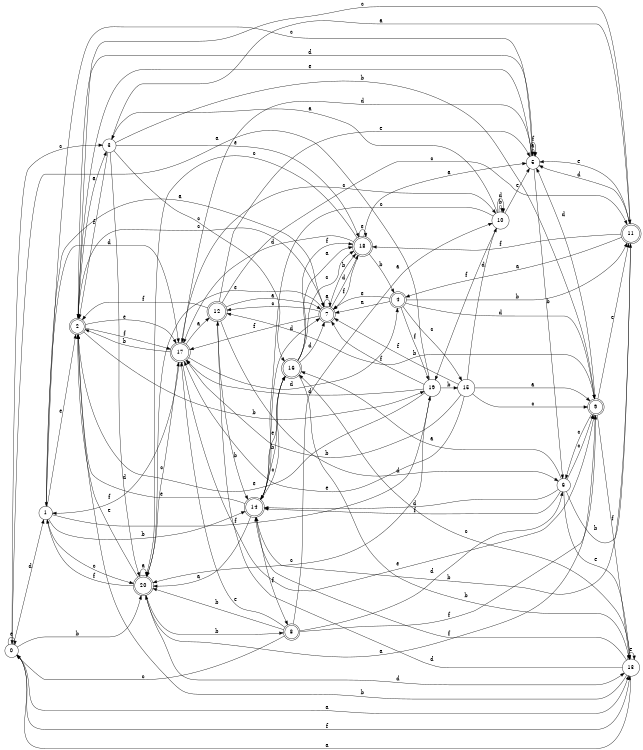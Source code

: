 digraph n17_8 {
__start0 [label="" shape="none"];

rankdir=LR;
size="8,5";

s0 [style="filled", color="black", fillcolor="white" shape="circle", label="0"];
s1 [style="filled", color="black", fillcolor="white" shape="circle", label="1"];
s2 [style="rounded,filled", color="black", fillcolor="white" shape="doublecircle", label="2"];
s3 [style="filled", color="black", fillcolor="white" shape="circle", label="3"];
s4 [style="rounded,filled", color="black", fillcolor="white" shape="doublecircle", label="4"];
s5 [style="filled", color="black", fillcolor="white" shape="circle", label="5"];
s6 [style="filled", color="black", fillcolor="white" shape="circle", label="6"];
s7 [style="rounded,filled", color="black", fillcolor="white" shape="doublecircle", label="7"];
s8 [style="rounded,filled", color="black", fillcolor="white" shape="doublecircle", label="8"];
s9 [style="rounded,filled", color="black", fillcolor="white" shape="doublecircle", label="9"];
s10 [style="filled", color="black", fillcolor="white" shape="circle", label="10"];
s11 [style="rounded,filled", color="black", fillcolor="white" shape="doublecircle", label="11"];
s12 [style="rounded,filled", color="black", fillcolor="white" shape="doublecircle", label="12"];
s13 [style="filled", color="black", fillcolor="white" shape="circle", label="13"];
s14 [style="rounded,filled", color="black", fillcolor="white" shape="doublecircle", label="14"];
s15 [style="filled", color="black", fillcolor="white" shape="circle", label="15"];
s16 [style="rounded,filled", color="black", fillcolor="white" shape="doublecircle", label="16"];
s17 [style="rounded,filled", color="black", fillcolor="white" shape="doublecircle", label="17"];
s18 [style="rounded,filled", color="black", fillcolor="white" shape="doublecircle", label="18"];
s19 [style="filled", color="black", fillcolor="white" shape="circle", label="19"];
s20 [style="rounded,filled", color="black", fillcolor="white" shape="doublecircle", label="20"];
s0 -> s13 [label="a"];
s0 -> s20 [label="b"];
s0 -> s3 [label="c"];
s0 -> s1 [label="d"];
s0 -> s0 [label="e"];
s0 -> s13 [label="f"];
s1 -> s7 [label="a"];
s1 -> s14 [label="b"];
s1 -> s20 [label="c"];
s1 -> s17 [label="d"];
s1 -> s2 [label="e"];
s1 -> s19 [label="f"];
s2 -> s3 [label="a"];
s2 -> s19 [label="b"];
s2 -> s7 [label="c"];
s2 -> s5 [label="d"];
s2 -> s17 [label="e"];
s2 -> s17 [label="f"];
s3 -> s11 [label="a"];
s3 -> s9 [label="b"];
s3 -> s16 [label="c"];
s3 -> s20 [label="d"];
s3 -> s18 [label="e"];
s3 -> s2 [label="f"];
s4 -> s7 [label="a"];
s4 -> s11 [label="b"];
s4 -> s15 [label="c"];
s4 -> s9 [label="d"];
s4 -> s7 [label="e"];
s4 -> s19 [label="f"];
s5 -> s5 [label="a"];
s5 -> s6 [label="b"];
s5 -> s1 [label="c"];
s5 -> s17 [label="d"];
s5 -> s2 [label="e"];
s5 -> s5 [label="f"];
s6 -> s16 [label="a"];
s6 -> s11 [label="b"];
s6 -> s9 [label="c"];
s6 -> s14 [label="d"];
s6 -> s13 [label="e"];
s6 -> s14 [label="f"];
s7 -> s7 [label="a"];
s7 -> s18 [label="b"];
s7 -> s12 [label="c"];
s7 -> s18 [label="d"];
s7 -> s20 [label="e"];
s7 -> s17 [label="f"];
s8 -> s10 [label="a"];
s8 -> s20 [label="b"];
s8 -> s0 [label="c"];
s8 -> s6 [label="d"];
s8 -> s17 [label="e"];
s8 -> s9 [label="f"];
s9 -> s20 [label="a"];
s9 -> s12 [label="b"];
s9 -> s6 [label="c"];
s9 -> s5 [label="d"];
s9 -> s11 [label="e"];
s9 -> s13 [label="f"];
s10 -> s3 [label="a"];
s10 -> s10 [label="b"];
s10 -> s14 [label="c"];
s10 -> s10 [label="d"];
s10 -> s5 [label="e"];
s10 -> s19 [label="f"];
s11 -> s4 [label="a"];
s11 -> s14 [label="b"];
s11 -> s2 [label="c"];
s11 -> s5 [label="d"];
s11 -> s5 [label="e"];
s11 -> s18 [label="f"];
s12 -> s7 [label="a"];
s12 -> s14 [label="b"];
s12 -> s11 [label="c"];
s12 -> s6 [label="d"];
s12 -> s5 [label="e"];
s12 -> s2 [label="f"];
s13 -> s0 [label="a"];
s13 -> s2 [label="b"];
s13 -> s16 [label="c"];
s13 -> s12 [label="d"];
s13 -> s13 [label="e"];
s13 -> s14 [label="f"];
s14 -> s20 [label="a"];
s14 -> s16 [label="b"];
s14 -> s16 [label="c"];
s14 -> s7 [label="d"];
s14 -> s2 [label="e"];
s14 -> s8 [label="f"];
s15 -> s9 [label="a"];
s15 -> s17 [label="b"];
s15 -> s9 [label="c"];
s15 -> s10 [label="d"];
s15 -> s17 [label="e"];
s15 -> s7 [label="f"];
s16 -> s18 [label="a"];
s16 -> s13 [label="b"];
s16 -> s18 [label="c"];
s16 -> s7 [label="d"];
s16 -> s14 [label="e"];
s16 -> s18 [label="f"];
s17 -> s12 [label="a"];
s17 -> s2 [label="b"];
s17 -> s10 [label="c"];
s17 -> s4 [label="d"];
s17 -> s9 [label="e"];
s17 -> s1 [label="f"];
s18 -> s5 [label="a"];
s18 -> s4 [label="b"];
s18 -> s20 [label="c"];
s18 -> s17 [label="d"];
s18 -> s18 [label="e"];
s18 -> s7 [label="f"];
s19 -> s0 [label="a"];
s19 -> s15 [label="b"];
s19 -> s20 [label="c"];
s19 -> s17 [label="d"];
s19 -> s2 [label="e"];
s19 -> s7 [label="f"];
s20 -> s20 [label="a"];
s20 -> s8 [label="b"];
s20 -> s17 [label="c"];
s20 -> s13 [label="d"];
s20 -> s2 [label="e"];
s20 -> s1 [label="f"];

}